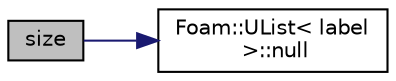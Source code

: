 digraph "size"
{
  bgcolor="transparent";
  edge [fontname="Helvetica",fontsize="10",labelfontname="Helvetica",labelfontsize="10"];
  node [fontname="Helvetica",fontsize="10",shape=record];
  rankdir="LR";
  Node1 [label="size",height=0.2,width=0.4,color="black", fillcolor="grey75", style="filled" fontcolor="black"];
  Node1 -> Node2 [color="midnightblue",fontsize="10",style="solid",fontname="Helvetica"];
  Node2 [label="Foam::UList\< label\l \>::null",height=0.2,width=0.4,color="black",URL="$classFoam_1_1UList.html#a2e7322c7c1635b690832e63c56dde258",tooltip="Return a UList reference to a nullObject. "];
}
